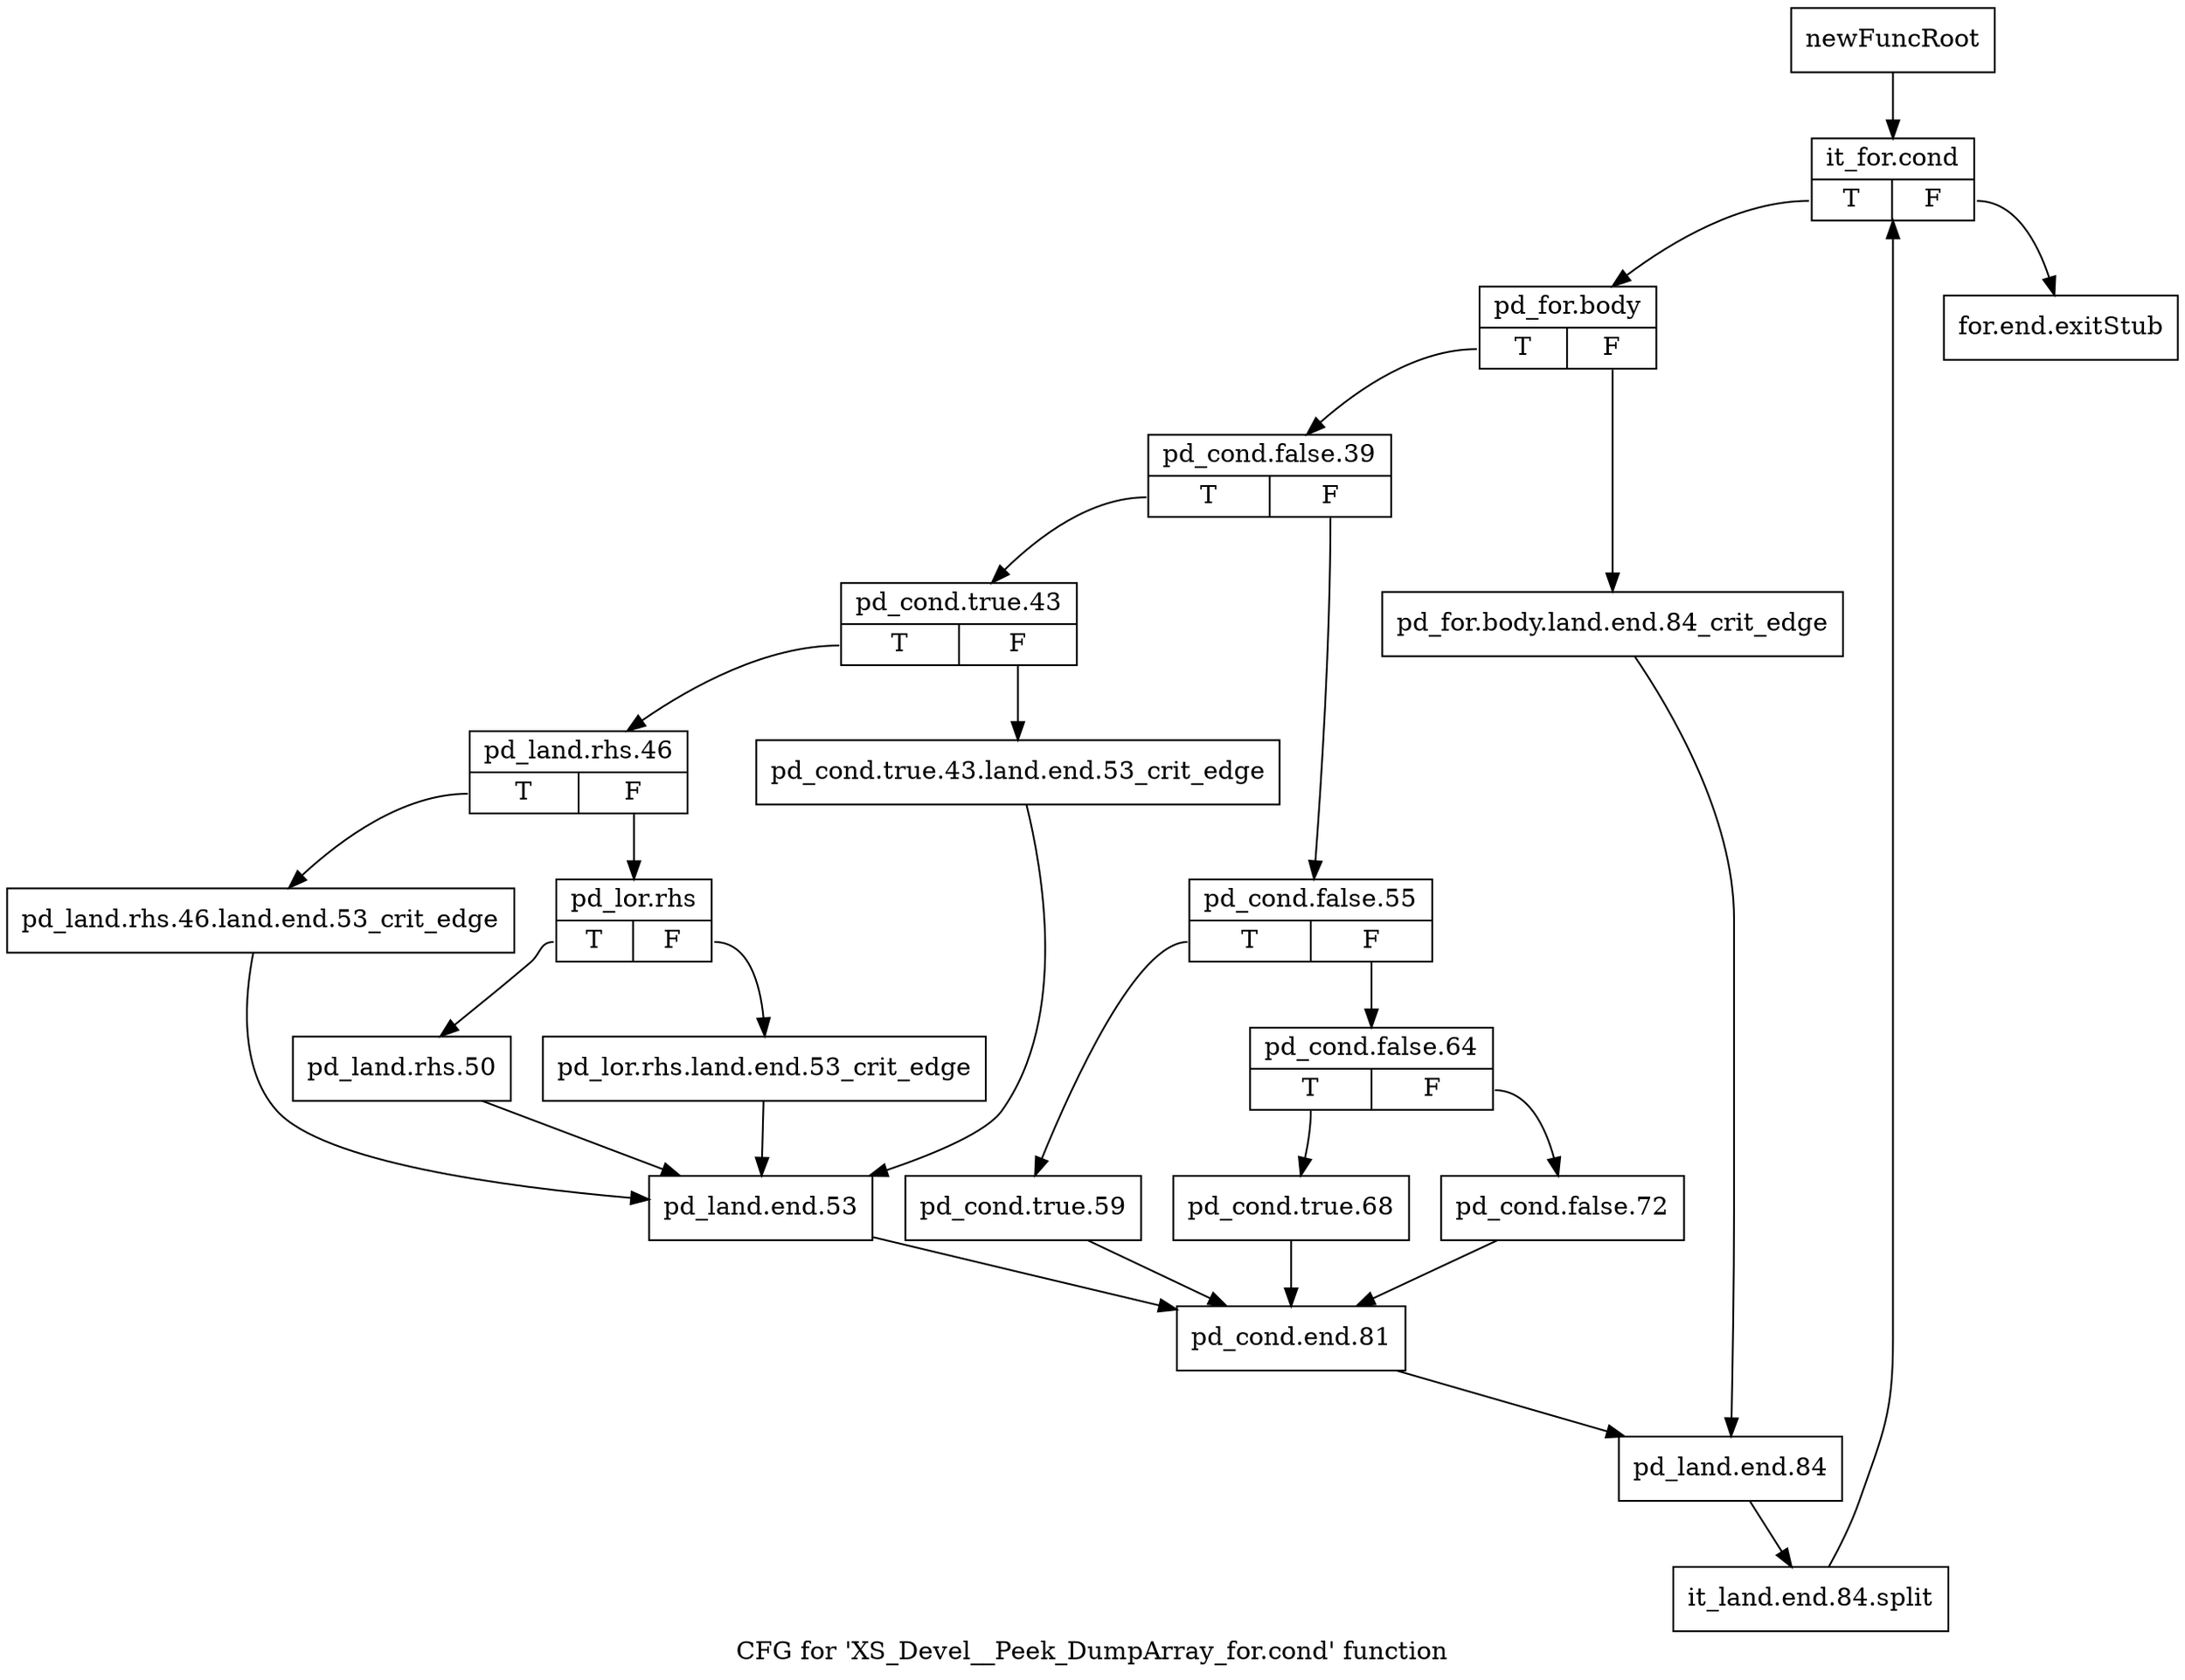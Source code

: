 digraph "CFG for 'XS_Devel__Peek_DumpArray_for.cond' function" {
	label="CFG for 'XS_Devel__Peek_DumpArray_for.cond' function";

	Node0x588cfc0 [shape=record,label="{newFuncRoot}"];
	Node0x588cfc0 -> Node0x588d060;
	Node0x588d010 [shape=record,label="{for.end.exitStub}"];
	Node0x588d060 [shape=record,label="{it_for.cond|{<s0>T|<s1>F}}"];
	Node0x588d060:s0 -> Node0x588d0b0;
	Node0x588d060:s1 -> Node0x588d010;
	Node0x588d0b0 [shape=record,label="{pd_for.body|{<s0>T|<s1>F}}"];
	Node0x588d0b0:s0 -> Node0x588d150;
	Node0x588d0b0:s1 -> Node0x588d100;
	Node0x588d100 [shape=record,label="{pd_for.body.land.end.84_crit_edge}"];
	Node0x588d100 -> Node0x588d600;
	Node0x588d150 [shape=record,label="{pd_cond.false.39|{<s0>T|<s1>F}}"];
	Node0x588d150:s0 -> Node0x588d330;
	Node0x588d150:s1 -> Node0x588d1a0;
	Node0x588d1a0 [shape=record,label="{pd_cond.false.55|{<s0>T|<s1>F}}"];
	Node0x588d1a0:s0 -> Node0x588d2e0;
	Node0x588d1a0:s1 -> Node0x588d1f0;
	Node0x588d1f0 [shape=record,label="{pd_cond.false.64|{<s0>T|<s1>F}}"];
	Node0x588d1f0:s0 -> Node0x588d290;
	Node0x588d1f0:s1 -> Node0x588d240;
	Node0x588d240 [shape=record,label="{pd_cond.false.72}"];
	Node0x588d240 -> Node0x588d5b0;
	Node0x588d290 [shape=record,label="{pd_cond.true.68}"];
	Node0x588d290 -> Node0x588d5b0;
	Node0x588d2e0 [shape=record,label="{pd_cond.true.59}"];
	Node0x588d2e0 -> Node0x588d5b0;
	Node0x588d330 [shape=record,label="{pd_cond.true.43|{<s0>T|<s1>F}}"];
	Node0x588d330:s0 -> Node0x588d3d0;
	Node0x588d330:s1 -> Node0x588d380;
	Node0x588d380 [shape=record,label="{pd_cond.true.43.land.end.53_crit_edge}"];
	Node0x588d380 -> Node0x588d560;
	Node0x588d3d0 [shape=record,label="{pd_land.rhs.46|{<s0>T|<s1>F}}"];
	Node0x588d3d0:s0 -> Node0x588d510;
	Node0x588d3d0:s1 -> Node0x588d420;
	Node0x588d420 [shape=record,label="{pd_lor.rhs|{<s0>T|<s1>F}}"];
	Node0x588d420:s0 -> Node0x588d4c0;
	Node0x588d420:s1 -> Node0x588d470;
	Node0x588d470 [shape=record,label="{pd_lor.rhs.land.end.53_crit_edge}"];
	Node0x588d470 -> Node0x588d560;
	Node0x588d4c0 [shape=record,label="{pd_land.rhs.50}"];
	Node0x588d4c0 -> Node0x588d560;
	Node0x588d510 [shape=record,label="{pd_land.rhs.46.land.end.53_crit_edge}"];
	Node0x588d510 -> Node0x588d560;
	Node0x588d560 [shape=record,label="{pd_land.end.53}"];
	Node0x588d560 -> Node0x588d5b0;
	Node0x588d5b0 [shape=record,label="{pd_cond.end.81}"];
	Node0x588d5b0 -> Node0x588d600;
	Node0x588d600 [shape=record,label="{pd_land.end.84}"];
	Node0x588d600 -> Node0x6e6bdf0;
	Node0x6e6bdf0 [shape=record,label="{it_land.end.84.split}"];
	Node0x6e6bdf0 -> Node0x588d060;
}
